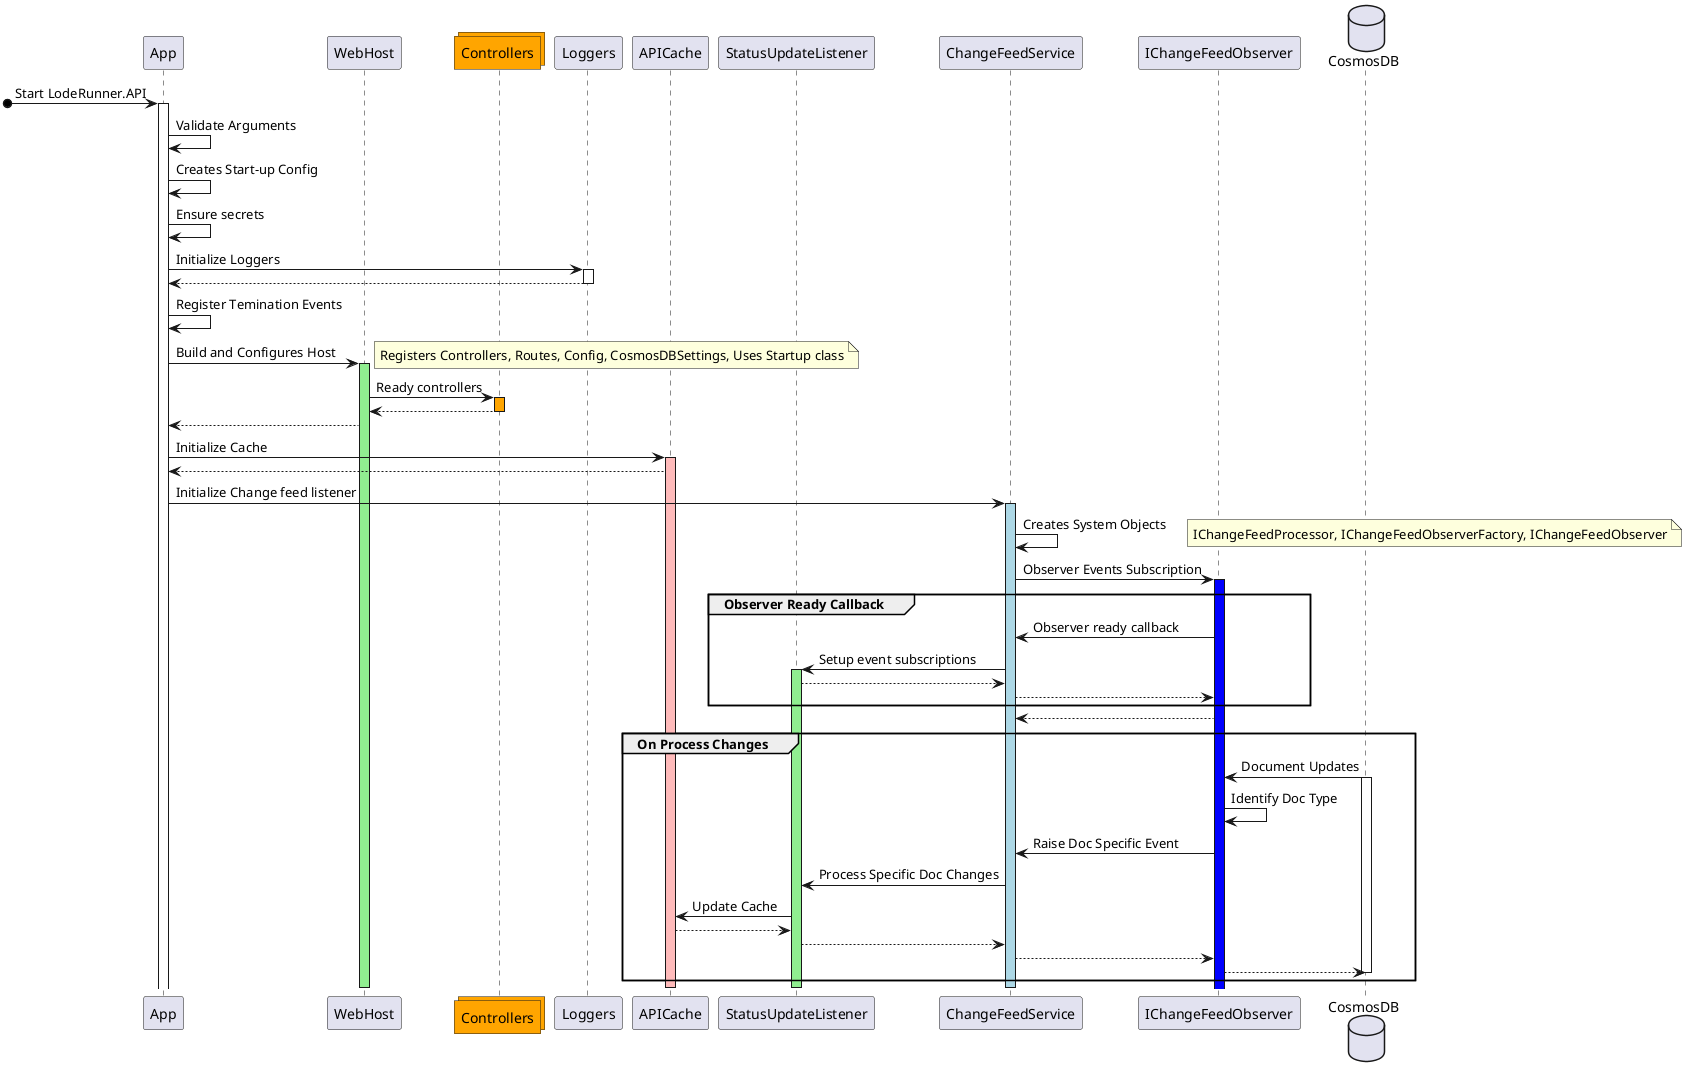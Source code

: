 @startuml LodeRunner.API App and Change feed Init

participant "App" as L8rAPIStart
participant "WebHost" as WebHost
collections "Controllers" as Endpoints #Orange
participant "Loggers" as Loggers
participant "APICache" as APICache
participant "StatusUpdateListener" as StatusListener
participant "ChangeFeedService" as ChangeFeedService
participant "IChangeFeedObserver" as IChangeFeedObserver
database    "CosmosDB" as CosmosDB

[o-> L8rAPIStart: Start LodeRunner.API

activate L8rAPIStart

L8rAPIStart -> L8rAPIStart: Validate Arguments
L8rAPIStart -> L8rAPIStart: Creates Start-up Config

L8rAPIStart -> L8rAPIStart: Ensure secrets
L8rAPIStart -> Loggers: Initialize Loggers
activate Loggers
Loggers --> L8rAPIStart
deactivate Loggers
L8rAPIStart -> L8rAPIStart: Register Temination Events

L8rAPIStart -> WebHost: Build and Configures Host
activate WebHost #LightGreen
note right
    Registers Controllers, Routes, Config, CosmosDBSettings, Uses Startup class
end note
WebHost -> Endpoints: Ready controllers
activate Endpoints #Orange
Endpoints --> WebHost
deactivate Endpoints
WebHost --> L8rAPIStart

L8rAPIStart -> APICache: Initialize Cache
activate APICache #FFBBBB
APICache --> L8rAPIStart

L8rAPIStart -> ChangeFeedService: Initialize Change feed listener
activate ChangeFeedService #LightBlue

ChangeFeedService -> ChangeFeedService : Creates System Objects
note right
    IChangeFeedProcessor, IChangeFeedObserverFactory, IChangeFeedObserver
end note

ChangeFeedService -> IChangeFeedObserver : Observer Events Subscription
activate IChangeFeedObserver #blue
group Observer Ready Callback
    IChangeFeedObserver -> ChangeFeedService: Observer ready callback
    ChangeFeedService -> StatusListener: Setup event subscriptions
    activate StatusListener #LightGreen
    StatusListener --> ChangeFeedService
    ChangeFeedService --> IChangeFeedObserver
end
IChangeFeedObserver --> ChangeFeedService

group On Process Changes
    CosmosDB -> IChangeFeedObserver: Document Updates
    activate CosmosDB
    IChangeFeedObserver -> IChangeFeedObserver: Identify Doc Type
    IChangeFeedObserver -> ChangeFeedService: Raise Doc Specific Event
    ChangeFeedService -> StatusListener: Process Specific Doc Changes
    StatusListener -> APICache: Update Cache
    APICache --> StatusListener
    StatusListener --> ChangeFeedService
    ChangeFeedService --> IChangeFeedObserver
    IChangeFeedObserver --> CosmosDB
    deactivate CosmosDB
end

deactivate CosmosDB
deactivate StatusListener
deactivate ChangeFeedService

deactivate APICache

deactivate Endpoints

deactivate WebHost


@enduml